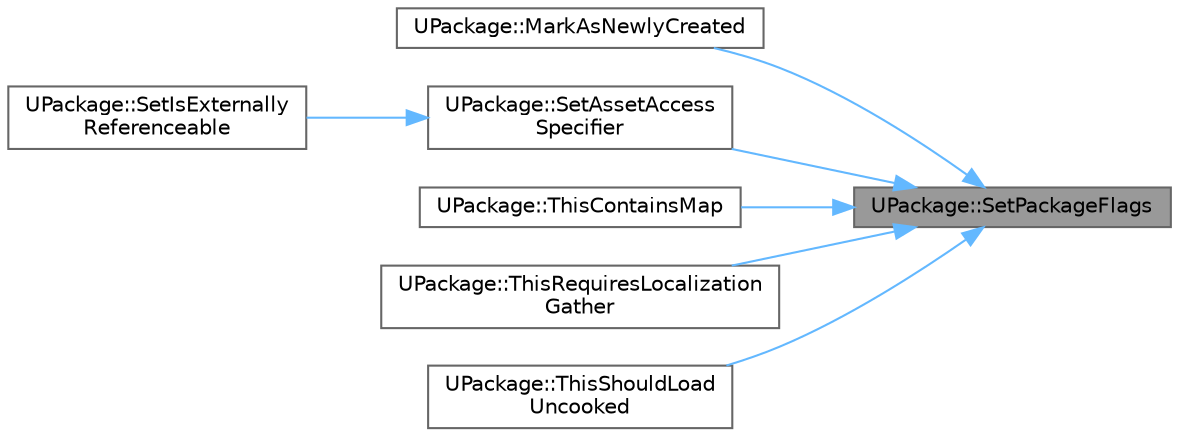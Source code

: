 digraph "UPackage::SetPackageFlags"
{
 // INTERACTIVE_SVG=YES
 // LATEX_PDF_SIZE
  bgcolor="transparent";
  edge [fontname=Helvetica,fontsize=10,labelfontname=Helvetica,labelfontsize=10];
  node [fontname=Helvetica,fontsize=10,shape=box,height=0.2,width=0.4];
  rankdir="RL";
  Node1 [id="Node000001",label="UPackage::SetPackageFlags",height=0.2,width=0.4,color="gray40", fillcolor="grey60", style="filled", fontcolor="black",tooltip="Set the specified flags to true."];
  Node1 -> Node2 [id="edge1_Node000001_Node000002",dir="back",color="steelblue1",style="solid",tooltip=" "];
  Node2 [id="Node000002",label="UPackage::MarkAsNewlyCreated",height=0.2,width=0.4,color="grey40", fillcolor="white", style="filled",URL="$da/d4a/classUPackage.html#a8a8a517b0ca668d396c3d227c36a959c",tooltip="Marks this package as newly created (has no corresponding file on disk)."];
  Node1 -> Node3 [id="edge2_Node000001_Node000003",dir="back",color="steelblue1",style="solid",tooltip=" "];
  Node3 [id="Node000003",label="UPackage::SetAssetAccess\lSpecifier",height=0.2,width=0.4,color="grey40", fillcolor="white", style="filled",URL="$da/d4a/classUPackage.html#ad7d700c11699d0ac218c96481e52c086",tooltip="Sets how the package can be referenced from other plugins and mount points."];
  Node3 -> Node4 [id="edge3_Node000003_Node000004",dir="back",color="steelblue1",style="solid",tooltip=" "];
  Node4 [id="Node000004",label="UPackage::SetIsExternally\lReferenceable",height=0.2,width=0.4,color="grey40", fillcolor="white", style="filled",URL="$da/d4a/classUPackage.html#a1c29c28b9fc243d4db6f1d7efa04fc3b",tooltip="Sets whether or not the package is ExternallyReferenceable by all plugins and mount points."];
  Node1 -> Node5 [id="edge4_Node000001_Node000005",dir="back",color="steelblue1",style="solid",tooltip=" "];
  Node5 [id="Node000005",label="UPackage::ThisContainsMap",height=0.2,width=0.4,color="grey40", fillcolor="white", style="filled",URL="$da/d4a/classUPackage.html#a113b4763aef04f0e516c4fe6e3d6b4da",tooltip="Called to indicate that this package contains a ULevel or UWorld object."];
  Node1 -> Node6 [id="edge5_Node000001_Node000006",dir="back",color="steelblue1",style="solid",tooltip=" "];
  Node6 [id="Node000006",label="UPackage::ThisRequiresLocalization\lGather",height=0.2,width=0.4,color="grey40", fillcolor="white", style="filled",URL="$da/d4a/classUPackage.html#a6f04c2036363c08fab0b0e8f2cd10230",tooltip="Called to indicate that this package contains data required to be gathered for localization."];
  Node1 -> Node7 [id="edge6_Node000001_Node000007",dir="back",color="steelblue1",style="solid",tooltip=" "];
  Node7 [id="Node000007",label="UPackage::ThisShouldLoad\lUncooked",height=0.2,width=0.4,color="grey40", fillcolor="white", style="filled",URL="$da/d4a/classUPackage.html#aa6f22c8fc1e8c8bc8475f807b855cdd4",tooltip="Call this to indicate that this package should load uncooked when possible (ie hybrid cooked editor)."];
}
